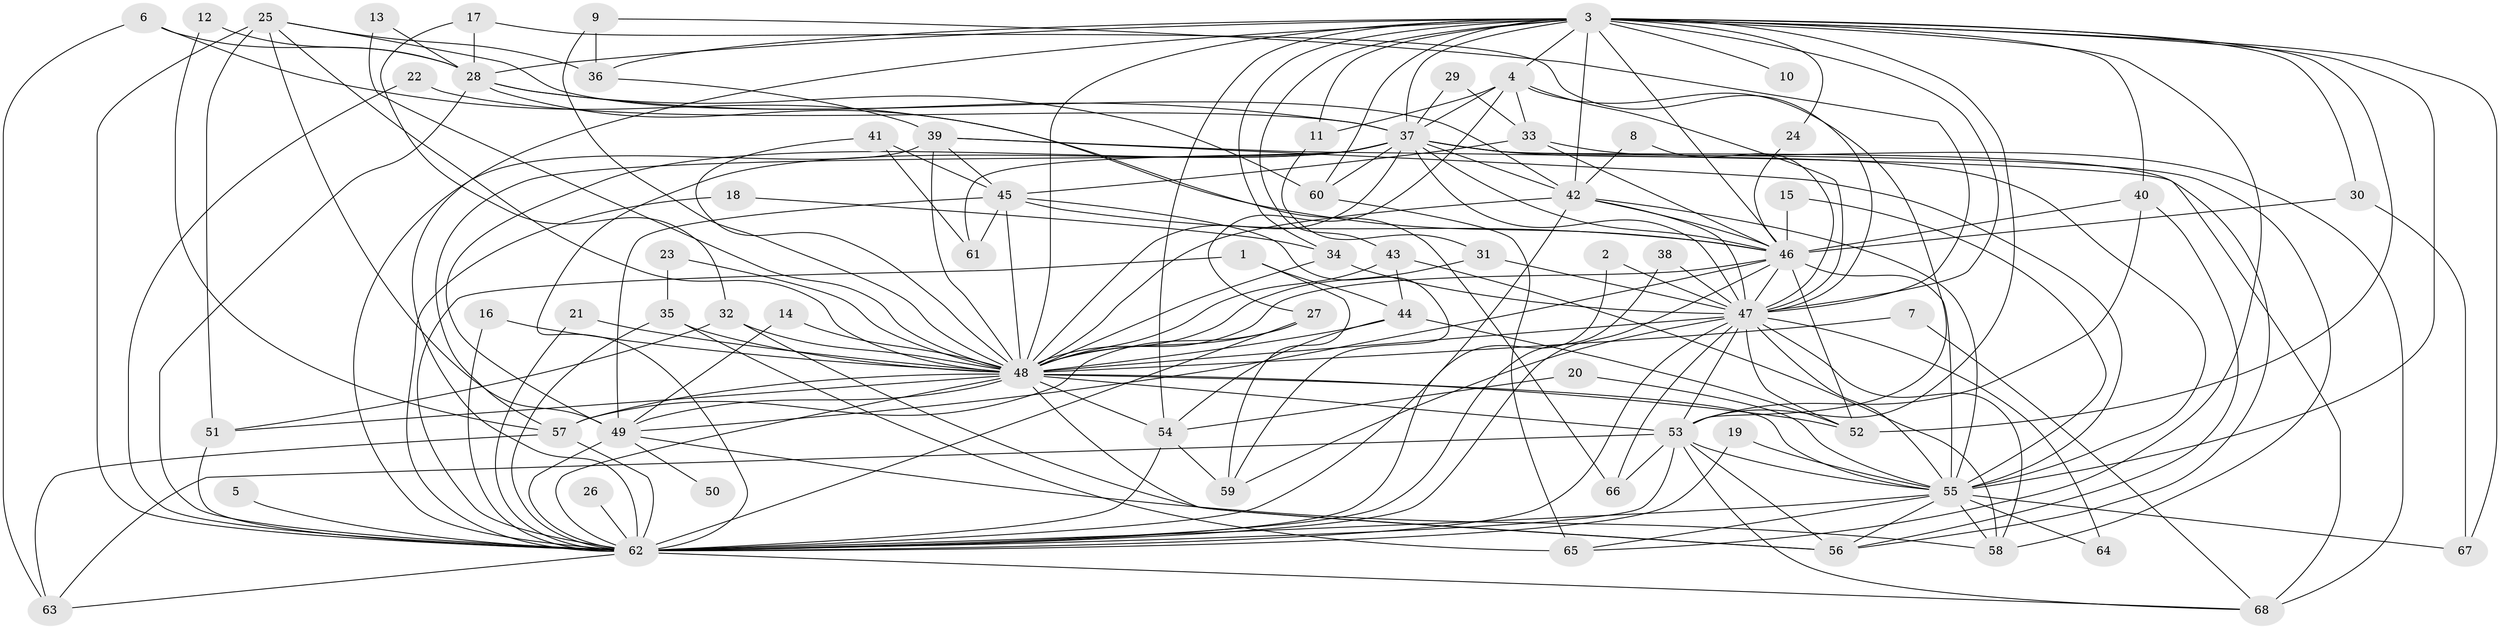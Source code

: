 // original degree distribution, {16: 0.014814814814814815, 23: 0.007407407407407408, 12: 0.007407407407407408, 19: 0.014814814814814815, 27: 0.014814814814814815, 21: 0.007407407407407408, 36: 0.007407407407407408, 10: 0.014814814814814815, 4: 0.11851851851851852, 6: 0.02962962962962963, 2: 0.5037037037037037, 8: 0.007407407407407408, 3: 0.1925925925925926, 5: 0.05185185185185185, 9: 0.007407407407407408}
// Generated by graph-tools (version 1.1) at 2025/25/03/09/25 03:25:42]
// undirected, 68 vertices, 192 edges
graph export_dot {
graph [start="1"]
  node [color=gray90,style=filled];
  1;
  2;
  3;
  4;
  5;
  6;
  7;
  8;
  9;
  10;
  11;
  12;
  13;
  14;
  15;
  16;
  17;
  18;
  19;
  20;
  21;
  22;
  23;
  24;
  25;
  26;
  27;
  28;
  29;
  30;
  31;
  32;
  33;
  34;
  35;
  36;
  37;
  38;
  39;
  40;
  41;
  42;
  43;
  44;
  45;
  46;
  47;
  48;
  49;
  50;
  51;
  52;
  53;
  54;
  55;
  56;
  57;
  58;
  59;
  60;
  61;
  62;
  63;
  64;
  65;
  66;
  67;
  68;
  1 -- 44 [weight=1.0];
  1 -- 59 [weight=1.0];
  1 -- 62 [weight=2.0];
  2 -- 47 [weight=1.0];
  2 -- 62 [weight=1.0];
  3 -- 4 [weight=1.0];
  3 -- 10 [weight=2.0];
  3 -- 11 [weight=2.0];
  3 -- 24 [weight=1.0];
  3 -- 28 [weight=1.0];
  3 -- 30 [weight=1.0];
  3 -- 34 [weight=1.0];
  3 -- 36 [weight=2.0];
  3 -- 37 [weight=4.0];
  3 -- 40 [weight=2.0];
  3 -- 42 [weight=2.0];
  3 -- 43 [weight=1.0];
  3 -- 46 [weight=2.0];
  3 -- 47 [weight=3.0];
  3 -- 48 [weight=2.0];
  3 -- 52 [weight=1.0];
  3 -- 53 [weight=1.0];
  3 -- 54 [weight=1.0];
  3 -- 55 [weight=4.0];
  3 -- 60 [weight=1.0];
  3 -- 62 [weight=4.0];
  3 -- 65 [weight=1.0];
  3 -- 67 [weight=1.0];
  4 -- 11 [weight=1.0];
  4 -- 27 [weight=1.0];
  4 -- 33 [weight=1.0];
  4 -- 37 [weight=1.0];
  4 -- 47 [weight=1.0];
  4 -- 53 [weight=1.0];
  5 -- 62 [weight=2.0];
  6 -- 28 [weight=1.0];
  6 -- 46 [weight=1.0];
  6 -- 63 [weight=1.0];
  7 -- 48 [weight=1.0];
  7 -- 68 [weight=1.0];
  8 -- 42 [weight=1.0];
  8 -- 47 [weight=1.0];
  9 -- 36 [weight=1.0];
  9 -- 47 [weight=1.0];
  9 -- 48 [weight=1.0];
  11 -- 31 [weight=1.0];
  12 -- 28 [weight=1.0];
  12 -- 57 [weight=1.0];
  13 -- 28 [weight=1.0];
  13 -- 48 [weight=1.0];
  14 -- 48 [weight=1.0];
  14 -- 49 [weight=1.0];
  15 -- 46 [weight=1.0];
  15 -- 55 [weight=1.0];
  16 -- 48 [weight=1.0];
  16 -- 62 [weight=1.0];
  17 -- 28 [weight=1.0];
  17 -- 32 [weight=1.0];
  17 -- 47 [weight=1.0];
  18 -- 34 [weight=1.0];
  18 -- 62 [weight=1.0];
  19 -- 55 [weight=1.0];
  19 -- 62 [weight=1.0];
  20 -- 54 [weight=1.0];
  20 -- 55 [weight=1.0];
  21 -- 48 [weight=1.0];
  21 -- 62 [weight=1.0];
  22 -- 37 [weight=1.0];
  22 -- 62 [weight=1.0];
  23 -- 35 [weight=1.0];
  23 -- 48 [weight=1.0];
  24 -- 46 [weight=1.0];
  25 -- 36 [weight=1.0];
  25 -- 42 [weight=1.0];
  25 -- 48 [weight=1.0];
  25 -- 49 [weight=1.0];
  25 -- 51 [weight=1.0];
  25 -- 62 [weight=1.0];
  26 -- 62 [weight=1.0];
  27 -- 48 [weight=1.0];
  27 -- 57 [weight=1.0];
  27 -- 62 [weight=1.0];
  28 -- 37 [weight=1.0];
  28 -- 60 [weight=1.0];
  28 -- 62 [weight=1.0];
  28 -- 66 [weight=1.0];
  29 -- 33 [weight=1.0];
  29 -- 37 [weight=1.0];
  30 -- 46 [weight=1.0];
  30 -- 67 [weight=1.0];
  31 -- 47 [weight=1.0];
  31 -- 48 [weight=1.0];
  32 -- 48 [weight=1.0];
  32 -- 51 [weight=1.0];
  32 -- 56 [weight=1.0];
  33 -- 45 [weight=1.0];
  33 -- 46 [weight=1.0];
  33 -- 68 [weight=1.0];
  34 -- 47 [weight=1.0];
  34 -- 48 [weight=1.0];
  35 -- 48 [weight=1.0];
  35 -- 62 [weight=2.0];
  35 -- 65 [weight=1.0];
  36 -- 39 [weight=1.0];
  37 -- 42 [weight=1.0];
  37 -- 46 [weight=1.0];
  37 -- 47 [weight=1.0];
  37 -- 48 [weight=2.0];
  37 -- 49 [weight=1.0];
  37 -- 55 [weight=1.0];
  37 -- 56 [weight=1.0];
  37 -- 57 [weight=1.0];
  37 -- 58 [weight=1.0];
  37 -- 60 [weight=1.0];
  37 -- 61 [weight=1.0];
  37 -- 62 [weight=2.0];
  38 -- 47 [weight=1.0];
  38 -- 62 [weight=1.0];
  39 -- 45 [weight=1.0];
  39 -- 48 [weight=1.0];
  39 -- 55 [weight=1.0];
  39 -- 62 [weight=2.0];
  39 -- 68 [weight=1.0];
  40 -- 46 [weight=1.0];
  40 -- 53 [weight=1.0];
  40 -- 56 [weight=1.0];
  41 -- 45 [weight=1.0];
  41 -- 48 [weight=1.0];
  41 -- 61 [weight=1.0];
  42 -- 46 [weight=1.0];
  42 -- 47 [weight=1.0];
  42 -- 48 [weight=1.0];
  42 -- 55 [weight=1.0];
  42 -- 62 [weight=3.0];
  43 -- 44 [weight=1.0];
  43 -- 48 [weight=1.0];
  43 -- 58 [weight=1.0];
  44 -- 48 [weight=1.0];
  44 -- 52 [weight=1.0];
  44 -- 54 [weight=1.0];
  45 -- 46 [weight=1.0];
  45 -- 48 [weight=1.0];
  45 -- 49 [weight=1.0];
  45 -- 59 [weight=1.0];
  45 -- 61 [weight=1.0];
  46 -- 47 [weight=1.0];
  46 -- 48 [weight=1.0];
  46 -- 49 [weight=1.0];
  46 -- 52 [weight=1.0];
  46 -- 55 [weight=1.0];
  46 -- 62 [weight=2.0];
  47 -- 48 [weight=2.0];
  47 -- 52 [weight=1.0];
  47 -- 53 [weight=1.0];
  47 -- 55 [weight=1.0];
  47 -- 58 [weight=1.0];
  47 -- 59 [weight=1.0];
  47 -- 62 [weight=2.0];
  47 -- 64 [weight=1.0];
  47 -- 66 [weight=1.0];
  48 -- 49 [weight=1.0];
  48 -- 51 [weight=1.0];
  48 -- 52 [weight=1.0];
  48 -- 53 [weight=1.0];
  48 -- 54 [weight=1.0];
  48 -- 55 [weight=1.0];
  48 -- 56 [weight=1.0];
  48 -- 57 [weight=1.0];
  48 -- 62 [weight=2.0];
  49 -- 50 [weight=1.0];
  49 -- 58 [weight=1.0];
  49 -- 62 [weight=1.0];
  51 -- 62 [weight=1.0];
  53 -- 55 [weight=1.0];
  53 -- 56 [weight=1.0];
  53 -- 62 [weight=1.0];
  53 -- 63 [weight=1.0];
  53 -- 66 [weight=1.0];
  53 -- 68 [weight=1.0];
  54 -- 59 [weight=1.0];
  54 -- 62 [weight=1.0];
  55 -- 56 [weight=1.0];
  55 -- 58 [weight=1.0];
  55 -- 62 [weight=2.0];
  55 -- 64 [weight=1.0];
  55 -- 65 [weight=1.0];
  55 -- 67 [weight=1.0];
  57 -- 62 [weight=1.0];
  57 -- 63 [weight=1.0];
  60 -- 65 [weight=1.0];
  62 -- 63 [weight=1.0];
  62 -- 68 [weight=1.0];
}
